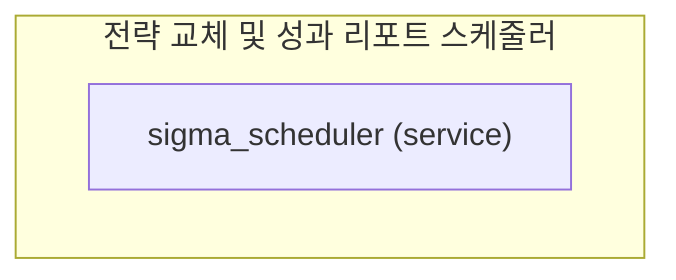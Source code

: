 flowchart TD
subgraph scheduler ["전략 교체 및 성과 리포트 스케줄러"]
    sigma_scheduler["sigma_scheduler (service)"]
end